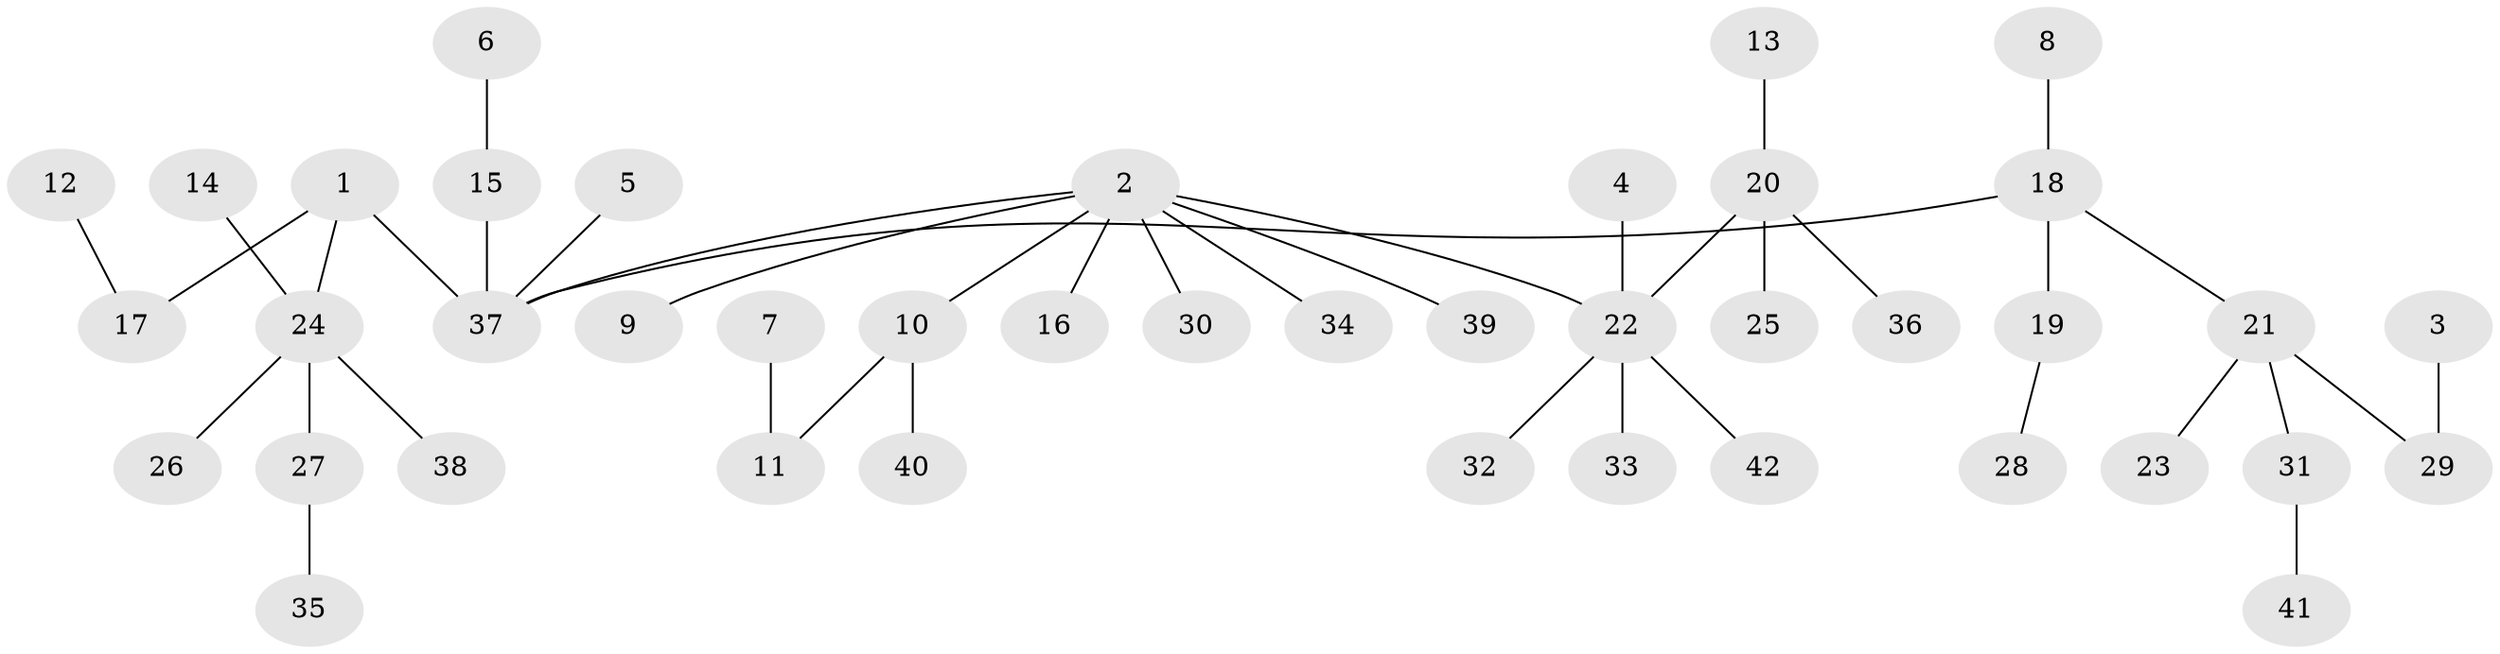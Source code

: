 // original degree distribution, {5: 0.04819277108433735, 6: 0.024096385542168676, 2: 0.2891566265060241, 3: 0.0963855421686747, 1: 0.4939759036144578, 7: 0.012048192771084338, 4: 0.03614457831325301}
// Generated by graph-tools (version 1.1) at 2025/26/03/09/25 03:26:31]
// undirected, 42 vertices, 41 edges
graph export_dot {
graph [start="1"]
  node [color=gray90,style=filled];
  1;
  2;
  3;
  4;
  5;
  6;
  7;
  8;
  9;
  10;
  11;
  12;
  13;
  14;
  15;
  16;
  17;
  18;
  19;
  20;
  21;
  22;
  23;
  24;
  25;
  26;
  27;
  28;
  29;
  30;
  31;
  32;
  33;
  34;
  35;
  36;
  37;
  38;
  39;
  40;
  41;
  42;
  1 -- 17 [weight=1.0];
  1 -- 24 [weight=1.0];
  1 -- 37 [weight=1.0];
  2 -- 9 [weight=1.0];
  2 -- 10 [weight=1.0];
  2 -- 16 [weight=1.0];
  2 -- 22 [weight=1.0];
  2 -- 30 [weight=1.0];
  2 -- 34 [weight=1.0];
  2 -- 37 [weight=1.0];
  2 -- 39 [weight=1.0];
  3 -- 29 [weight=1.0];
  4 -- 22 [weight=1.0];
  5 -- 37 [weight=1.0];
  6 -- 15 [weight=1.0];
  7 -- 11 [weight=1.0];
  8 -- 18 [weight=1.0];
  10 -- 11 [weight=1.0];
  10 -- 40 [weight=1.0];
  12 -- 17 [weight=1.0];
  13 -- 20 [weight=1.0];
  14 -- 24 [weight=1.0];
  15 -- 37 [weight=1.0];
  18 -- 19 [weight=1.0];
  18 -- 21 [weight=1.0];
  18 -- 37 [weight=1.0];
  19 -- 28 [weight=1.0];
  20 -- 22 [weight=1.0];
  20 -- 25 [weight=1.0];
  20 -- 36 [weight=1.0];
  21 -- 23 [weight=1.0];
  21 -- 29 [weight=1.0];
  21 -- 31 [weight=1.0];
  22 -- 32 [weight=1.0];
  22 -- 33 [weight=1.0];
  22 -- 42 [weight=1.0];
  24 -- 26 [weight=1.0];
  24 -- 27 [weight=1.0];
  24 -- 38 [weight=1.0];
  27 -- 35 [weight=1.0];
  31 -- 41 [weight=1.0];
}
